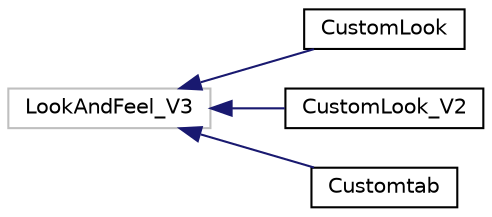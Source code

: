 digraph "Graphical Class Hierarchy"
{
  edge [fontname="Helvetica",fontsize="10",labelfontname="Helvetica",labelfontsize="10"];
  node [fontname="Helvetica",fontsize="10",shape=record];
  rankdir="LR";
  Node1 [label="LookAndFeel_V3",height=0.2,width=0.4,color="grey75", fillcolor="white", style="filled"];
  Node1 -> Node2 [dir="back",color="midnightblue",fontsize="10",style="solid",fontname="Helvetica"];
  Node2 [label="CustomLook",height=0.2,width=0.4,color="black", fillcolor="white", style="filled",URL="$class_custom_look.html",tooltip="Creates custom UI elements. "];
  Node1 -> Node3 [dir="back",color="midnightblue",fontsize="10",style="solid",fontname="Helvetica"];
  Node3 [label="CustomLook_V2",height=0.2,width=0.4,color="black", fillcolor="white", style="filled",URL="$class_custom_look___v2.html",tooltip="Creates custom sliders. "];
  Node1 -> Node4 [dir="back",color="midnightblue",fontsize="10",style="solid",fontname="Helvetica"];
  Node4 [label="Customtab",height=0.2,width=0.4,color="black", fillcolor="white", style="filled",URL="$class_customtab.html"];
}
